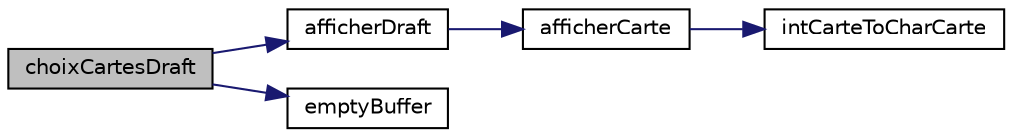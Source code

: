 digraph "choixCartesDraft"
{
 // INTERACTIVE_SVG=YES
 // LATEX_PDF_SIZE
  edge [fontname="Helvetica",fontsize="10",labelfontname="Helvetica",labelfontsize="10"];
  node [fontname="Helvetica",fontsize="10",shape=record];
  rankdir="LR";
  Node1 [label="choixCartesDraft",height=0.2,width=0.4,color="black", fillcolor="grey75", style="filled", fontcolor="black",tooltip=": Fait choisir aux joueurs leurs 10 cartes, une par une, parmi la pioche"];
  Node1 -> Node2 [color="midnightblue",fontsize="10",style="solid",fontname="Helvetica"];
  Node2 [label="afficherDraft",height=0.2,width=0.4,color="black", fillcolor="white", style="filled",URL="$etienne_8c.html#ae406a3469404af38045b1492d229c1fc",tooltip=": Affiche la totalité des cartes de la pioche"];
  Node2 -> Node3 [color="midnightblue",fontsize="10",style="solid",fontname="Helvetica"];
  Node3 [label="afficherCarte",height=0.2,width=0.4,color="black", fillcolor="white", style="filled",URL="$etienne_8c.html#a92b44526d732355ff02b218dce60e426",tooltip=": Affiche une carte de manière différente en fonction de son état"];
  Node3 -> Node4 [color="midnightblue",fontsize="10",style="solid",fontname="Helvetica"];
  Node4 [label="intCarteToCharCarte",height=0.2,width=0.4,color="black", fillcolor="white", style="filled",URL="$paul_8c.html#aaafffa208510d93f7593d9420bad974e",tooltip=": Permet de renvoyer un char \"  1 \" ou \" 10\" selon le int envoyé"];
  Node1 -> Node5 [color="midnightblue",fontsize="10",style="solid",fontname="Helvetica"];
  Node5 [label="emptyBuffer",height=0.2,width=0.4,color="black", fillcolor="white", style="filled",URL="$etienne_8c.html#a8bd9c796dfaae356a03d29dfc65aef69",tooltip=": Vide le buffer après une saisie"];
}
